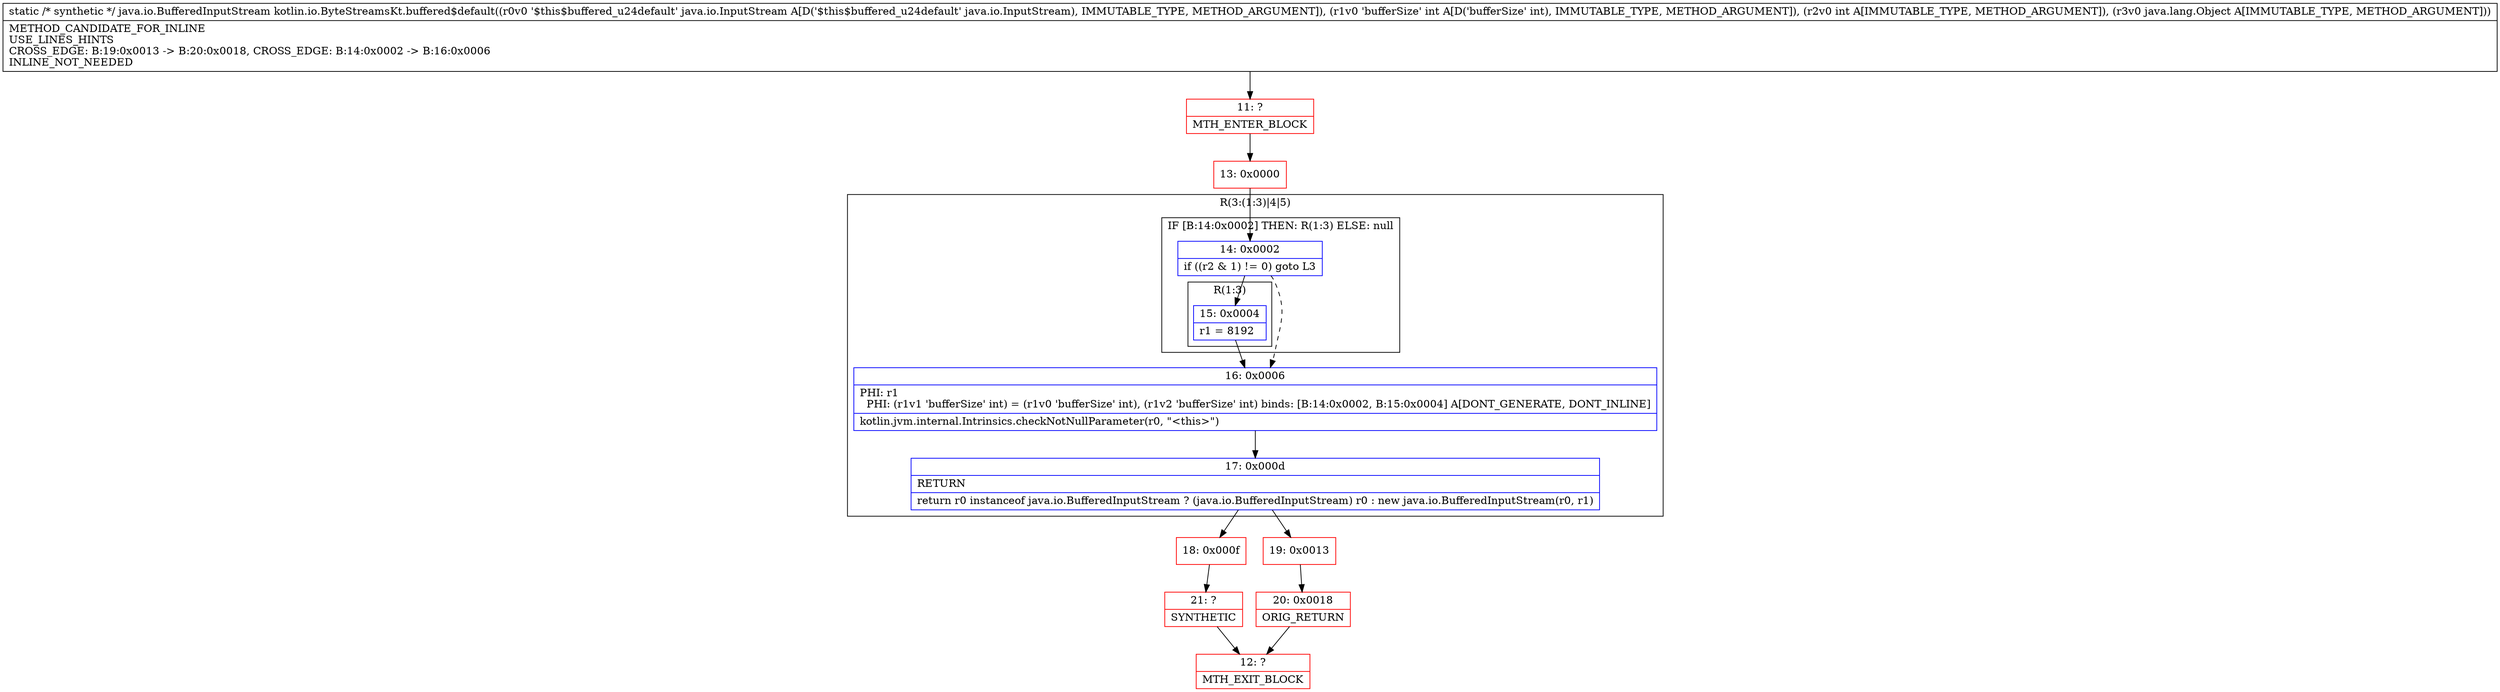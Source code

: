 digraph "CFG forkotlin.io.ByteStreamsKt.buffered$default(Ljava\/io\/InputStream;IILjava\/lang\/Object;)Ljava\/io\/BufferedInputStream;" {
subgraph cluster_Region_1921379822 {
label = "R(3:(1:3)|4|5)";
node [shape=record,color=blue];
subgraph cluster_IfRegion_1192692834 {
label = "IF [B:14:0x0002] THEN: R(1:3) ELSE: null";
node [shape=record,color=blue];
Node_14 [shape=record,label="{14\:\ 0x0002|if ((r2 & 1) != 0) goto L3\l}"];
subgraph cluster_Region_1828707844 {
label = "R(1:3)";
node [shape=record,color=blue];
Node_15 [shape=record,label="{15\:\ 0x0004|r1 = 8192\l}"];
}
}
Node_16 [shape=record,label="{16\:\ 0x0006|PHI: r1 \l  PHI: (r1v1 'bufferSize' int) = (r1v0 'bufferSize' int), (r1v2 'bufferSize' int) binds: [B:14:0x0002, B:15:0x0004] A[DONT_GENERATE, DONT_INLINE]\l|kotlin.jvm.internal.Intrinsics.checkNotNullParameter(r0, \"\<this\>\")\l}"];
Node_17 [shape=record,label="{17\:\ 0x000d|RETURN\l|return r0 instanceof java.io.BufferedInputStream ? (java.io.BufferedInputStream) r0 : new java.io.BufferedInputStream(r0, r1)\l}"];
}
Node_11 [shape=record,color=red,label="{11\:\ ?|MTH_ENTER_BLOCK\l}"];
Node_13 [shape=record,color=red,label="{13\:\ 0x0000}"];
Node_18 [shape=record,color=red,label="{18\:\ 0x000f}"];
Node_21 [shape=record,color=red,label="{21\:\ ?|SYNTHETIC\l}"];
Node_12 [shape=record,color=red,label="{12\:\ ?|MTH_EXIT_BLOCK\l}"];
Node_19 [shape=record,color=red,label="{19\:\ 0x0013}"];
Node_20 [shape=record,color=red,label="{20\:\ 0x0018|ORIG_RETURN\l}"];
MethodNode[shape=record,label="{static \/* synthetic *\/ java.io.BufferedInputStream kotlin.io.ByteStreamsKt.buffered$default((r0v0 '$this$buffered_u24default' java.io.InputStream A[D('$this$buffered_u24default' java.io.InputStream), IMMUTABLE_TYPE, METHOD_ARGUMENT]), (r1v0 'bufferSize' int A[D('bufferSize' int), IMMUTABLE_TYPE, METHOD_ARGUMENT]), (r2v0 int A[IMMUTABLE_TYPE, METHOD_ARGUMENT]), (r3v0 java.lang.Object A[IMMUTABLE_TYPE, METHOD_ARGUMENT]))  | METHOD_CANDIDATE_FOR_INLINE\lUSE_LINES_HINTS\lCROSS_EDGE: B:19:0x0013 \-\> B:20:0x0018, CROSS_EDGE: B:14:0x0002 \-\> B:16:0x0006\lINLINE_NOT_NEEDED\l}"];
MethodNode -> Node_11;Node_14 -> Node_15;
Node_14 -> Node_16[style=dashed];
Node_15 -> Node_16;
Node_16 -> Node_17;
Node_17 -> Node_18;
Node_17 -> Node_19;
Node_11 -> Node_13;
Node_13 -> Node_14;
Node_18 -> Node_21;
Node_21 -> Node_12;
Node_19 -> Node_20;
Node_20 -> Node_12;
}

